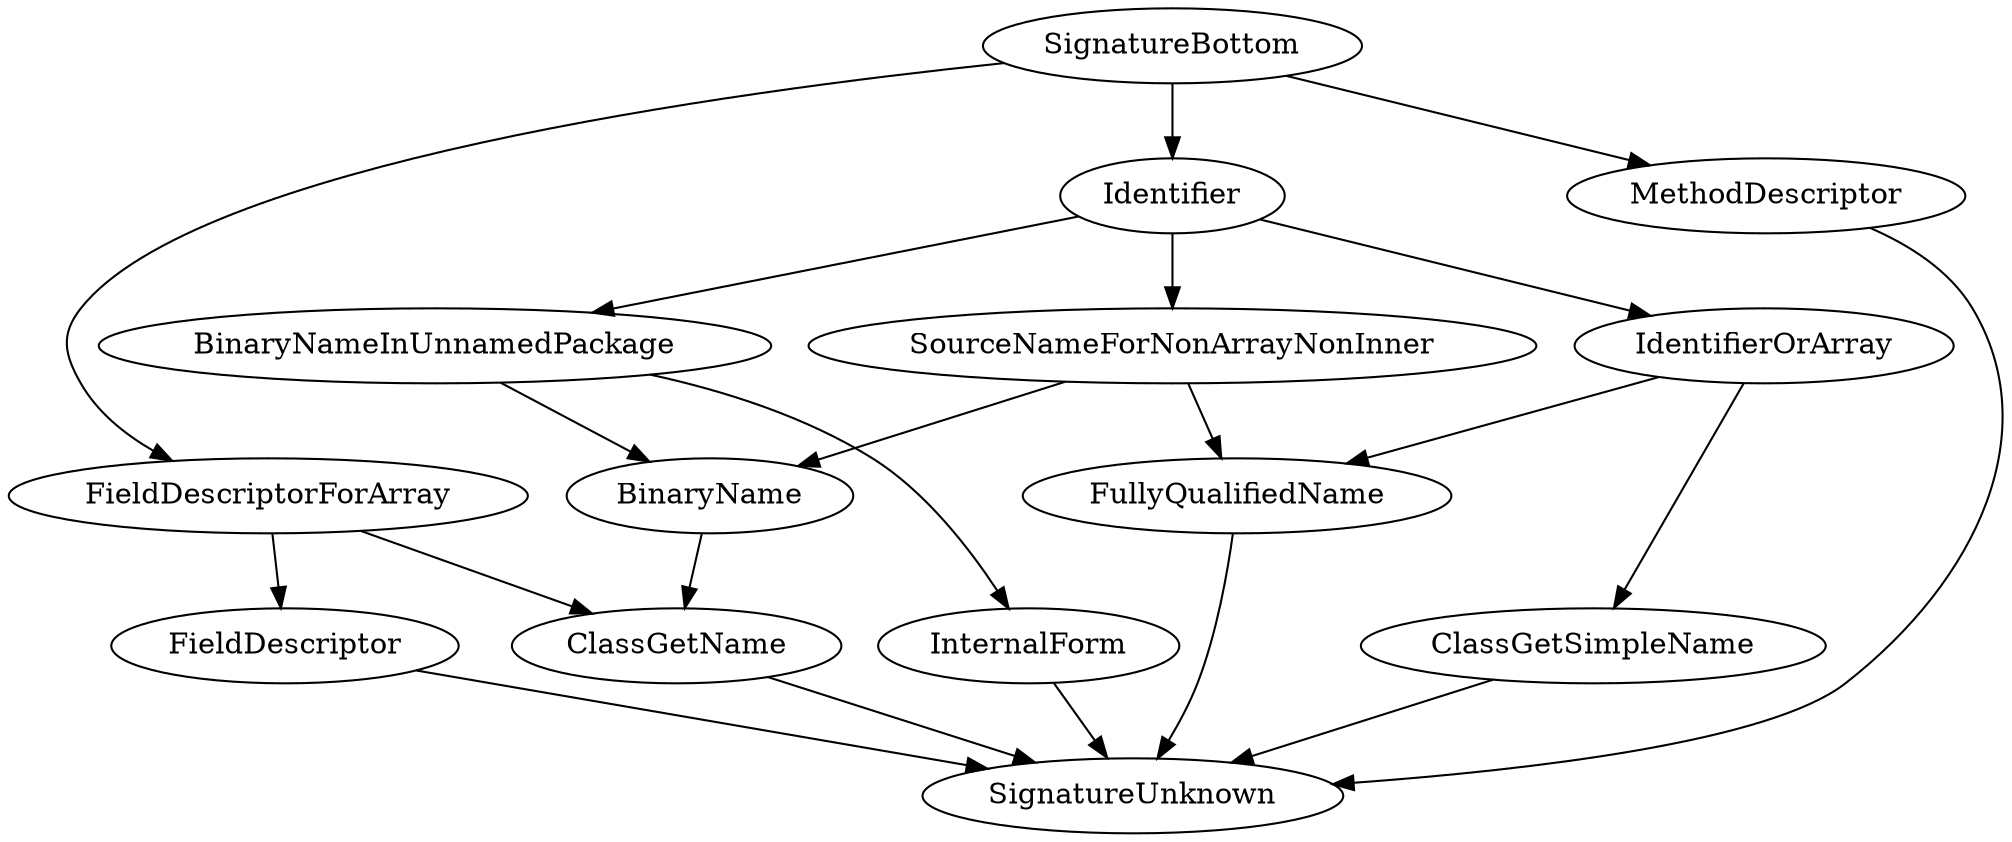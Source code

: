 digraph G {
BinaryNameInUnnamedPackage -> BinaryName
BinaryNameInUnnamedPackage -> InternalForm
BinaryName -> ClassGetName
ClassGetName -> SignatureUnknown
ClassGetSimpleName -> SignatureUnknown
FieldDescriptorForArray -> ClassGetName
FieldDescriptorForArray -> FieldDescriptor
FieldDescriptor -> SignatureUnknown
FullyQualifiedName -> SignatureUnknown
Identifier -> SourceNameForNonArrayNonInner
Identifier -> BinaryNameInUnnamedPackage
Identifier -> IdentifierOrArray
IdentifierOrArray -> FullyQualifiedName
IdentifierOrArray -> ClassGetSimpleName
InternalForm -> SignatureUnknown
MethodDescriptor -> SignatureUnknown
SignatureBottom -> Identifier
SignatureBottom -> FieldDescriptorForArray
SignatureBottom -> MethodDescriptor
SourceNameForNonArrayNonInner -> FullyQualifiedName
SourceNameForNonArrayNonInner -> BinaryName
}